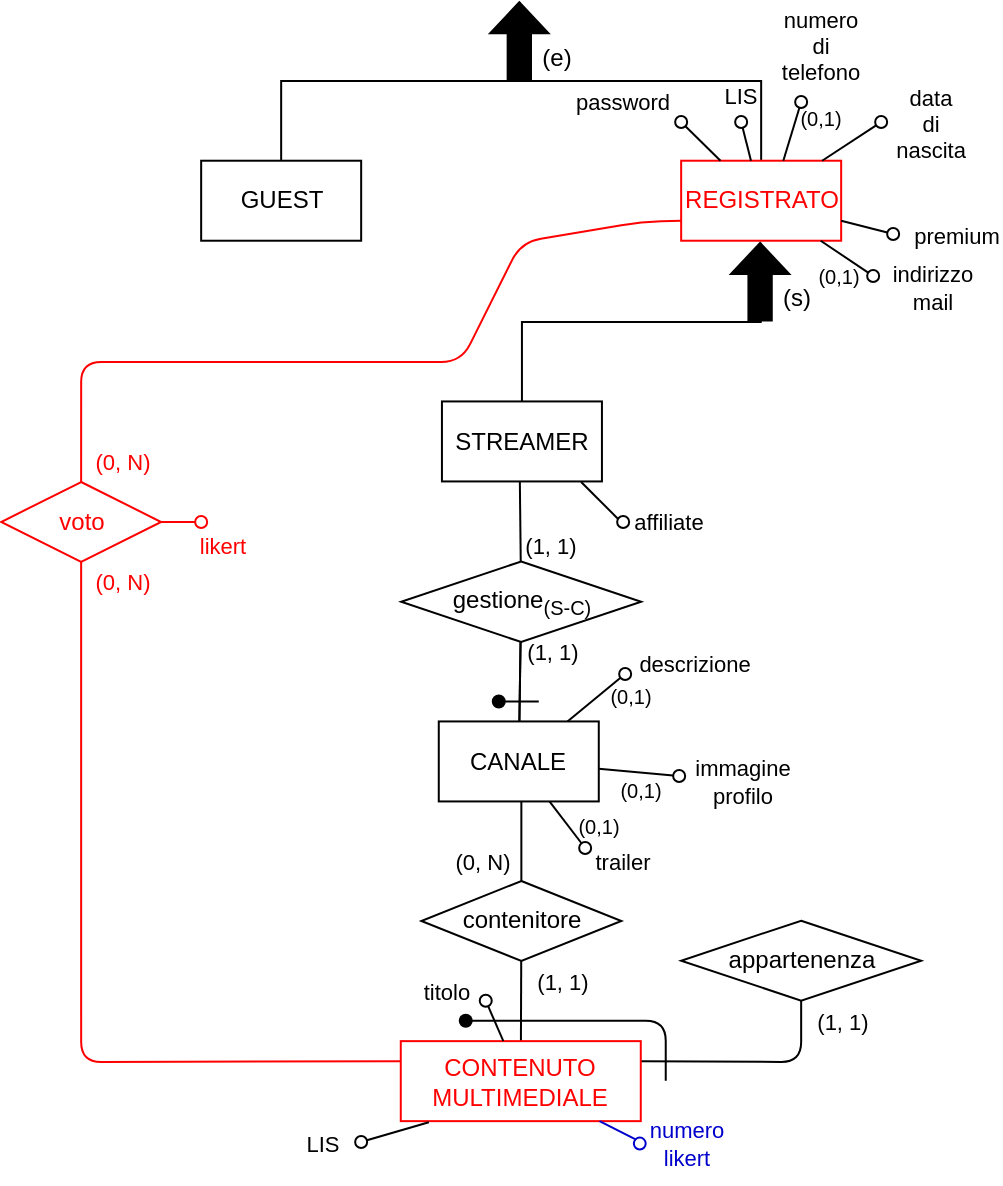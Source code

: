 <mxfile scale="1" border="10">
    <diagram id="-rriOPSDnHkLpZKLwRpb" name="Page-1">
        <mxGraphModel dx="3340" dy="2746" grid="1" gridSize="10" guides="1" tooltips="1" connect="1" arrows="1" fold="1" page="1" pageScale="1" pageWidth="850" pageHeight="1100" background="#FFFFFF" math="0" shadow="0">
            <root>
                <mxCell id="0"/>
                <mxCell id="1" parent="0"/>
                <mxCell id="415" style="edgeStyle=elbowEdgeStyle;html=1;exitX=0.5;exitY=1;exitDx=0;exitDy=0;entryX=0.5;entryY=0;entryDx=0;entryDy=0;endArrow=none;endFill=0;elbow=vertical;rounded=0;jumpStyle=arc;" parent="1" target="418" edge="1">
                    <mxGeometry relative="1" as="geometry">
                        <mxPoint x="-2068.03" y="-2170" as="sourcePoint"/>
                        <mxPoint x="-2128.01" y="-2051.64" as="targetPoint"/>
                    </mxGeometry>
                </mxCell>
                <mxCell id="416" style="edgeStyle=elbowEdgeStyle;elbow=vertical;html=1;exitX=0.5;exitY=1;exitDx=0;exitDy=0;entryX=0.5;entryY=0;entryDx=0;entryDy=0;endArrow=none;endFill=0;rounded=0;jumpStyle=arc;" parent="1" target="422" edge="1">
                    <mxGeometry relative="1" as="geometry">
                        <mxPoint x="-2068.03" y="-2170" as="sourcePoint"/>
                    </mxGeometry>
                </mxCell>
                <mxCell id="418" value="GUEST" style="whiteSpace=wrap;html=1;" parent="1" vertex="1">
                    <mxGeometry x="-2227.42" y="-2090.64" width="80" height="40" as="geometry"/>
                </mxCell>
                <mxCell id="422" value="&lt;font color=&quot;#ff0000&quot;&gt;REGISTRATO&lt;/font&gt;" style="whiteSpace=wrap;html=1;strokeColor=#FF0000;" parent="1" vertex="1">
                    <mxGeometry x="-1987.42" y="-2090.64" width="80" height="40" as="geometry"/>
                </mxCell>
                <mxCell id="423" value="" style="shape=singleArrow;whiteSpace=wrap;html=1;arrowWidth=0.4;arrowSize=0.4;rotation=-90;fillColor=#000000;" parent="1" vertex="1">
                    <mxGeometry x="-2087.72" y="-2165.08" width="38.76" height="29.17" as="geometry"/>
                </mxCell>
                <mxCell id="424" value="(e)" style="text;html=1;align=center;verticalAlign=middle;resizable=0;points=[];autosize=1;strokeColor=none;fillColor=none;" parent="1" vertex="1">
                    <mxGeometry x="-2070.03" y="-2157" width="40" height="30" as="geometry"/>
                </mxCell>
                <mxCell id="425" value="" style="endArrow=oval;html=1;fillStyle=auto;strokeWidth=1;startSize=6;endSize=6;fillColor=#000000;startArrow=none;startFill=0;endFill=0;" parent="1" source="422" edge="1">
                    <mxGeometry width="50" height="50" relative="1" as="geometry">
                        <mxPoint x="-2026.33" y="-1782.373" as="sourcePoint"/>
                        <mxPoint x="-1987.42" y="-2110" as="targetPoint"/>
                    </mxGeometry>
                </mxCell>
                <mxCell id="426" value="password" style="edgeLabel;html=1;align=center;verticalAlign=middle;resizable=0;points=[];" parent="425" vertex="1" connectable="0">
                    <mxGeometry x="0.479" y="1" relative="1" as="geometry">
                        <mxPoint x="-34" y="-16" as="offset"/>
                    </mxGeometry>
                </mxCell>
                <mxCell id="427" value="" style="endArrow=oval;html=1;fillStyle=auto;strokeWidth=1;startSize=6;endSize=6;fillColor=#000000;startArrow=none;startFill=0;endFill=0;" parent="1" source="422" edge="1">
                    <mxGeometry width="50" height="50" relative="1" as="geometry">
                        <mxPoint x="-2011.33" y="-1789.04" as="sourcePoint"/>
                        <mxPoint x="-1891.42" y="-2033" as="targetPoint"/>
                    </mxGeometry>
                </mxCell>
                <mxCell id="428" value="indirizzo&lt;br&gt;mail" style="edgeLabel;html=1;align=center;verticalAlign=middle;resizable=0;points=[];" parent="427" vertex="1" connectable="0">
                    <mxGeometry x="0.479" y="1" relative="1" as="geometry">
                        <mxPoint x="35" y="11" as="offset"/>
                    </mxGeometry>
                </mxCell>
                <mxCell id="429" value="" style="endArrow=oval;html=1;fillStyle=auto;strokeWidth=1;startSize=6;endSize=6;fillColor=#000000;startArrow=none;startFill=0;endFill=0;" parent="1" edge="1">
                    <mxGeometry width="50" height="50" relative="1" as="geometry">
                        <mxPoint x="-1936.344" y="-2090.64" as="sourcePoint"/>
                        <mxPoint x="-1927.42" y="-2120" as="targetPoint"/>
                    </mxGeometry>
                </mxCell>
                <mxCell id="430" value="numero&lt;br&gt;di&lt;br&gt;telefono" style="edgeLabel;html=1;align=center;verticalAlign=middle;resizable=0;points=[];" parent="429" vertex="1" connectable="0">
                    <mxGeometry x="0.479" y="1" relative="1" as="geometry">
                        <mxPoint x="13" y="-36" as="offset"/>
                    </mxGeometry>
                </mxCell>
                <mxCell id="431" value="" style="endArrow=oval;html=1;fillStyle=auto;strokeWidth=1;startSize=6;endSize=6;fillColor=#000000;startArrow=none;startFill=0;endFill=0;" parent="1" source="422" edge="1">
                    <mxGeometry width="50" height="50" relative="1" as="geometry">
                        <mxPoint x="-1991.33" y="-1769.04" as="sourcePoint"/>
                        <mxPoint x="-1887.42" y="-2110" as="targetPoint"/>
                    </mxGeometry>
                </mxCell>
                <mxCell id="432" value="data&lt;br&gt;di&lt;br&gt;nascita" style="edgeLabel;html=1;align=center;verticalAlign=middle;resizable=0;points=[];" parent="431" vertex="1" connectable="0">
                    <mxGeometry x="0.479" y="1" relative="1" as="geometry">
                        <mxPoint x="32" y="-4" as="offset"/>
                    </mxGeometry>
                </mxCell>
                <mxCell id="433" value="" style="endArrow=oval;html=1;fillStyle=auto;strokeWidth=1;startSize=6;endSize=6;fillColor=#000000;startArrow=none;startFill=0;endFill=0;" parent="1" source="422" edge="1">
                    <mxGeometry width="50" height="50" relative="1" as="geometry">
                        <mxPoint x="-1956.75" y="-2081.22" as="sourcePoint"/>
                        <mxPoint x="-1957.42" y="-2110" as="targetPoint"/>
                    </mxGeometry>
                </mxCell>
                <mxCell id="434" value="LIS" style="edgeLabel;html=1;align=center;verticalAlign=middle;resizable=0;points=[];" parent="433" vertex="1" connectable="0">
                    <mxGeometry x="0.479" y="1" relative="1" as="geometry">
                        <mxPoint x="-1" y="-18" as="offset"/>
                    </mxGeometry>
                </mxCell>
                <mxCell id="435" style="edgeStyle=elbowEdgeStyle;html=1;exitX=0.5;exitY=1;exitDx=0;exitDy=0;entryX=0.5;entryY=0;entryDx=0;entryDy=0;endArrow=none;endFill=0;elbow=vertical;rounded=0;jumpStyle=arc;" parent="1" target="437" edge="1">
                    <mxGeometry relative="1" as="geometry">
                        <mxPoint x="-1947.64" y="-2049.64" as="sourcePoint"/>
                        <mxPoint x="-2007.62" y="-1931.28" as="targetPoint"/>
                    </mxGeometry>
                </mxCell>
                <mxCell id="437" value="STREAMER" style="whiteSpace=wrap;html=1;" parent="1" vertex="1">
                    <mxGeometry x="-2107.03" y="-1970.28" width="80" height="40" as="geometry"/>
                </mxCell>
                <mxCell id="439" value="" style="shape=singleArrow;whiteSpace=wrap;html=1;arrowWidth=0.4;arrowSize=0.4;rotation=-90;fillColor=#000000;" parent="1" vertex="1">
                    <mxGeometry x="-1967.33" y="-2044.72" width="38.76" height="29.17" as="geometry"/>
                </mxCell>
                <mxCell id="440" value="(s)" style="text;html=1;align=center;verticalAlign=middle;resizable=0;points=[];autosize=1;strokeColor=none;fillColor=none;" parent="1" vertex="1">
                    <mxGeometry x="-1949.64" y="-2036.64" width="40" height="30" as="geometry"/>
                </mxCell>
                <mxCell id="441" value="" style="edgeStyle=none;shape=connector;rounded=1;fillStyle=auto;html=1;labelBackgroundColor=default;strokeColor=default;strokeWidth=1;fontFamily=Helvetica;fontSize=11;fontColor=default;endArrow=none;startSize=6;endSize=6;fillColor=#000000;exitX=0.5;exitY=1;exitDx=0;exitDy=0;" parent="1" target="445" edge="1">
                    <mxGeometry relative="1" as="geometry">
                        <mxPoint x="-2068.07" y="-1930.28" as="sourcePoint"/>
                    </mxGeometry>
                </mxCell>
                <mxCell id="442" value="(1, 1)" style="edgeLabel;html=1;align=center;verticalAlign=middle;resizable=0;points=[];fontSize=11;fontFamily=Helvetica;fontColor=default;" parent="441" vertex="1" connectable="0">
                    <mxGeometry x="-0.268" y="1" relative="1" as="geometry">
                        <mxPoint x="14" y="18" as="offset"/>
                    </mxGeometry>
                </mxCell>
                <mxCell id="443" value="" style="edgeStyle=none;shape=connector;rounded=1;fillStyle=auto;html=1;labelBackgroundColor=default;strokeColor=default;strokeWidth=1;fontFamily=Helvetica;fontSize=11;fontColor=default;endArrow=none;startSize=6;endSize=6;fillColor=#000000;" parent="1" source="445" target="448" edge="1">
                    <mxGeometry relative="1" as="geometry"/>
                </mxCell>
                <mxCell id="444" value="(1, 1)" style="edgeLabel;html=1;align=center;verticalAlign=middle;resizable=0;points=[];fontSize=11;fontFamily=Helvetica;fontColor=default;" parent="443" vertex="1" connectable="0">
                    <mxGeometry x="-0.327" y="1" relative="1" as="geometry">
                        <mxPoint x="15" y="-9" as="offset"/>
                    </mxGeometry>
                </mxCell>
                <mxCell id="445" value="&lt;font style=&quot;font-size: 12px;&quot;&gt;gestione&lt;sub style=&quot;&quot;&gt;(S-C)&lt;/sub&gt;&lt;/font&gt;" style="rhombus;whiteSpace=wrap;html=1;" parent="1" vertex="1">
                    <mxGeometry x="-2127.42" y="-1890.28" width="120" height="40.28" as="geometry"/>
                </mxCell>
                <mxCell id="446" value="" style="edgeStyle=none;jumpStyle=arc;html=1;endArrow=none;endFill=0;" parent="1" source="448" target="445" edge="1">
                    <mxGeometry relative="1" as="geometry"/>
                </mxCell>
                <mxCell id="448" value="CANALE" style="rounded=0;whiteSpace=wrap;html=1;" parent="1" vertex="1">
                    <mxGeometry x="-2108.61" y="-1810.28" width="80" height="40" as="geometry"/>
                </mxCell>
                <mxCell id="449" value="" style="endArrow=oval;html=1;fillStyle=auto;strokeWidth=1;startSize=6;endSize=6;fillColor=#000000;startArrow=none;startFill=0;endFill=1;" parent="1" edge="1">
                    <mxGeometry width="50" height="50" relative="1" as="geometry">
                        <mxPoint x="-2058.61" y="-1820.28" as="sourcePoint"/>
                        <mxPoint x="-2078.61" y="-1820.28" as="targetPoint"/>
                    </mxGeometry>
                </mxCell>
                <mxCell id="450" value="" style="endArrow=oval;html=1;fillStyle=auto;strokeWidth=1;startSize=6;endSize=6;fillColor=#000000;startArrow=none;startFill=0;endFill=0;" parent="1" source="448" edge="1">
                    <mxGeometry width="50" height="50" relative="1" as="geometry">
                        <mxPoint x="-2018.61" y="-1800.28" as="sourcePoint"/>
                        <mxPoint x="-2035.42" y="-1747" as="targetPoint"/>
                    </mxGeometry>
                </mxCell>
                <mxCell id="451" value="trailer" style="edgeLabel;html=1;align=center;verticalAlign=middle;resizable=0;points=[];" parent="450" vertex="1" connectable="0">
                    <mxGeometry x="0.479" y="1" relative="1" as="geometry">
                        <mxPoint x="22" y="14" as="offset"/>
                    </mxGeometry>
                </mxCell>
                <mxCell id="452" value="" style="endArrow=oval;html=1;fillStyle=auto;strokeWidth=1;startSize=6;endSize=6;fillColor=#000000;startArrow=none;startFill=0;endFill=0;" parent="1" source="448" edge="1">
                    <mxGeometry width="50" height="50" relative="1" as="geometry">
                        <mxPoint x="-1779.744" y="-1610" as="sourcePoint"/>
                        <mxPoint x="-2015.42" y="-1834" as="targetPoint"/>
                    </mxGeometry>
                </mxCell>
                <mxCell id="453" value="descrizione" style="edgeLabel;html=1;align=center;verticalAlign=middle;resizable=0;points=[];" parent="452" vertex="1" connectable="0">
                    <mxGeometry x="0.479" y="1" relative="1" as="geometry">
                        <mxPoint x="42" y="-11" as="offset"/>
                    </mxGeometry>
                </mxCell>
                <mxCell id="461" value="" style="endArrow=oval;html=1;fillStyle=auto;strokeWidth=1;startSize=6;endSize=6;fillColor=#000000;startArrow=none;startFill=0;endFill=0;exitX=1;exitY=0.75;exitDx=0;exitDy=0;" parent="1" source="422" edge="1">
                    <mxGeometry width="50" height="50" relative="1" as="geometry">
                        <mxPoint x="-1917.735" y="-2040.64" as="sourcePoint"/>
                        <mxPoint x="-1881.42" y="-2054" as="targetPoint"/>
                    </mxGeometry>
                </mxCell>
                <mxCell id="462" value="premium" style="edgeLabel;html=1;align=center;verticalAlign=middle;resizable=0;points=[];" parent="461" vertex="1" connectable="0">
                    <mxGeometry x="0.479" y="1" relative="1" as="geometry">
                        <mxPoint x="38" y="3" as="offset"/>
                    </mxGeometry>
                </mxCell>
                <mxCell id="467" value="" style="edgeStyle=none;shape=connector;rounded=1;fillStyle=auto;html=1;labelBackgroundColor=default;strokeColor=default;strokeWidth=1;fontFamily=Helvetica;fontSize=11;fontColor=default;endArrow=none;startSize=6;endSize=6;fillColor=#000000;entryX=0.5;entryY=0;entryDx=0;entryDy=0;exitX=0.5;exitY=1;exitDx=0;exitDy=0;" parent="1" target="470" edge="1">
                    <mxGeometry relative="1" as="geometry">
                        <mxPoint x="-2067.32" y="-1770.28" as="sourcePoint"/>
                        <mxPoint x="-2065.97" y="-1710.28" as="targetPoint"/>
                    </mxGeometry>
                </mxCell>
                <mxCell id="468" value="(0, N)" style="edgeLabel;html=1;align=center;verticalAlign=middle;resizable=0;points=[];fontSize=11;fontFamily=Helvetica;fontColor=default;" parent="467" vertex="1" connectable="0">
                    <mxGeometry x="-0.303" relative="1" as="geometry">
                        <mxPoint x="-20" y="16" as="offset"/>
                    </mxGeometry>
                </mxCell>
                <mxCell id="469" value="(1, 1)" style="edgeStyle=none;html=1;endArrow=none;endFill=0;" parent="1" source="470" target="486" edge="1">
                    <mxGeometry x="-0.478" y="20" relative="1" as="geometry">
                        <mxPoint as="offset"/>
                    </mxGeometry>
                </mxCell>
                <mxCell id="470" value="contenitore" style="rhombus;whiteSpace=wrap;html=1;" parent="1" vertex="1">
                    <mxGeometry x="-2117.32" y="-1730.52" width="100" height="40" as="geometry"/>
                </mxCell>
                <mxCell id="482" value="" style="endArrow=oval;html=1;fillStyle=auto;strokeWidth=1;startSize=6;endSize=6;fillColor=#000000;startArrow=none;startFill=0;endFill=0;" parent="1" source="448" edge="1">
                    <mxGeometry width="50" height="50" relative="1" as="geometry">
                        <mxPoint x="-1757.965" y="-1650" as="sourcePoint"/>
                        <mxPoint x="-1988.42" y="-1783" as="targetPoint"/>
                    </mxGeometry>
                </mxCell>
                <mxCell id="483" value="immagine&lt;br&gt;profilo" style="edgeLabel;html=1;align=center;verticalAlign=middle;resizable=0;points=[];" parent="482" vertex="1" connectable="0">
                    <mxGeometry x="0.479" y="1" relative="1" as="geometry">
                        <mxPoint x="41" y="5" as="offset"/>
                    </mxGeometry>
                </mxCell>
                <mxCell id="484" style="edgeStyle=none;html=1;exitX=1;exitY=0.25;exitDx=0;exitDy=0;endArrow=none;endFill=0;" parent="1" source="486" target="495" edge="1">
                    <mxGeometry relative="1" as="geometry">
                        <mxPoint x="-1927.42" y="-1670" as="targetPoint"/>
                        <Array as="points">
                            <mxPoint x="-1927.42" y="-1640"/>
                        </Array>
                    </mxGeometry>
                </mxCell>
                <mxCell id="486" value="&lt;font color=&quot;#ff0000&quot;&gt;CONTENUTO&lt;br&gt;MULTIMEDIALE&lt;/font&gt;" style="rounded=0;whiteSpace=wrap;html=1;strokeColor=#FF0000;" parent="1" vertex="1">
                    <mxGeometry x="-2127.61" y="-1650.43" width="120" height="40" as="geometry"/>
                </mxCell>
                <mxCell id="487" value="" style="endArrow=oval;html=1;fillStyle=auto;strokeWidth=1;startSize=6;endSize=6;fillColor=#000000;startArrow=none;startFill=0;endFill=0;" parent="1" source="486" edge="1">
                    <mxGeometry width="50" height="50" relative="1" as="geometry">
                        <mxPoint x="-2041.07" y="-1673.993" as="sourcePoint"/>
                        <mxPoint x="-2085.13" y="-1670.65" as="targetPoint"/>
                    </mxGeometry>
                </mxCell>
                <mxCell id="488" value="titolo" style="edgeLabel;html=1;align=center;verticalAlign=middle;resizable=0;points=[];" parent="487" vertex="1" connectable="0">
                    <mxGeometry x="0.479" y="1" relative="1" as="geometry">
                        <mxPoint x="-21" y="-10" as="offset"/>
                    </mxGeometry>
                </mxCell>
                <mxCell id="489" value="" style="endArrow=oval;html=1;fillStyle=auto;strokeWidth=1;startSize=6;endSize=6;fillColor=#000000;startArrow=none;startFill=0;endFill=0;exitX=0.117;exitY=1.013;exitDx=0;exitDy=0;exitPerimeter=0;" parent="1" source="486" edge="1">
                    <mxGeometry width="50" height="50" relative="1" as="geometry">
                        <mxPoint x="-2109.902" y="-1579.43" as="sourcePoint"/>
                        <mxPoint x="-2147.42" y="-1600" as="targetPoint"/>
                    </mxGeometry>
                </mxCell>
                <mxCell id="490" value="LIS" style="edgeLabel;html=1;align=center;verticalAlign=middle;resizable=0;points=[];" parent="489" vertex="1" connectable="0">
                    <mxGeometry x="0.479" y="1" relative="1" as="geometry">
                        <mxPoint x="-29" y="2" as="offset"/>
                    </mxGeometry>
                </mxCell>
                <mxCell id="491" value="" style="endArrow=oval;html=1;fillStyle=auto;strokeWidth=1;startSize=6;endSize=6;fillColor=#000000;startArrow=none;startFill=0;endFill=1;" parent="1" edge="1">
                    <mxGeometry width="50" height="50" relative="1" as="geometry">
                        <mxPoint x="-1995.13" y="-1630.65" as="sourcePoint"/>
                        <mxPoint x="-2095.13" y="-1660.65" as="targetPoint"/>
                        <Array as="points">
                            <mxPoint x="-1995.13" y="-1660.65"/>
                        </Array>
                    </mxGeometry>
                </mxCell>
                <mxCell id="494" value="(1, 1)" style="edgeLabel;html=1;align=center;verticalAlign=middle;resizable=0;points=[];" parent="1" vertex="1" connectable="0">
                    <mxGeometry x="-1907.166" y="-1660.241" as="geometry"/>
                </mxCell>
                <mxCell id="495" value="appartenenza" style="rhombus;whiteSpace=wrap;html=1;" parent="1" vertex="1">
                    <mxGeometry x="-1987.42" y="-1710.66" width="120" height="40" as="geometry"/>
                </mxCell>
                <mxCell id="538" style="edgeStyle=none;html=1;exitX=0.5;exitY=0;exitDx=0;exitDy=0;entryX=0;entryY=0.75;entryDx=0;entryDy=0;endArrow=none;endFill=0;jumpStyle=arc;strokeColor=#FF0000;" parent="1" source="542" target="422" edge="1">
                    <mxGeometry relative="1" as="geometry">
                        <Array as="points">
                            <mxPoint x="-2287.42" y="-1950"/>
                            <mxPoint x="-2287.42" y="-1990"/>
                            <mxPoint x="-2097.42" y="-1990"/>
                            <mxPoint x="-2067.42" y="-2050"/>
                            <mxPoint x="-2007.42" y="-2060"/>
                        </Array>
                    </mxGeometry>
                </mxCell>
                <mxCell id="539" value="&lt;font color=&quot;#ff0000&quot;&gt;(0, N)&lt;/font&gt;" style="edgeLabel;html=1;align=center;verticalAlign=middle;resizable=0;points=[];strokeColor=#FF0000;" parent="538" vertex="1" connectable="0">
                    <mxGeometry x="-0.839" y="-2" relative="1" as="geometry">
                        <mxPoint x="18" y="22" as="offset"/>
                    </mxGeometry>
                </mxCell>
                <mxCell id="540" style="edgeStyle=none;jumpStyle=arc;html=1;exitX=0.5;exitY=1;exitDx=0;exitDy=0;entryX=0;entryY=0.25;entryDx=0;entryDy=0;endArrow=none;endFill=0;strokeColor=#FF0000;" parent="1" source="542" target="486" edge="1">
                    <mxGeometry relative="1" as="geometry">
                        <Array as="points">
                            <mxPoint x="-2287.42" y="-1640"/>
                        </Array>
                    </mxGeometry>
                </mxCell>
                <mxCell id="541" value="&lt;font color=&quot;#ff0000&quot;&gt;(0, N)&lt;/font&gt;" style="edgeLabel;html=1;align=center;verticalAlign=middle;resizable=0;points=[];strokeColor=#FF0000;" parent="540" vertex="1" connectable="0">
                    <mxGeometry x="-0.9" relative="1" as="geometry">
                        <mxPoint x="20" y="-11" as="offset"/>
                    </mxGeometry>
                </mxCell>
                <mxCell id="542" value="&lt;font color=&quot;#ff0000&quot;&gt;voto&lt;/font&gt;" style="rhombus;whiteSpace=wrap;html=1;strokeColor=#FF0000;" parent="1" vertex="1">
                    <mxGeometry x="-2327.43" y="-1930" width="80" height="40" as="geometry"/>
                </mxCell>
                <mxCell id="543" value="" style="endArrow=oval;html=1;fillStyle=auto;strokeWidth=1;startSize=6;endSize=6;fillColor=#000000;startArrow=none;startFill=0;endFill=0;strokeColor=#FF0000;" parent="1" source="542" edge="1">
                    <mxGeometry width="50" height="50" relative="1" as="geometry">
                        <mxPoint x="-2157.43" y="-1701.837" as="sourcePoint"/>
                        <mxPoint x="-2227.42" y="-1910" as="targetPoint"/>
                    </mxGeometry>
                </mxCell>
                <mxCell id="544" value="&lt;font color=&quot;#ff0000&quot;&gt;likert&lt;/font&gt;" style="edgeLabel;html=1;align=center;verticalAlign=middle;resizable=0;points=[];strokeColor=#FF0000;" parent="543" vertex="1" connectable="0">
                    <mxGeometry x="0.479" y="1" relative="1" as="geometry">
                        <mxPoint x="15" y="13" as="offset"/>
                    </mxGeometry>
                </mxCell>
                <mxCell id="546" value="&lt;font style=&quot;font-size: 10px;&quot;&gt;(0,1)&lt;/font&gt;" style="text;html=1;align=center;verticalAlign=middle;resizable=0;points=[];autosize=1;strokeColor=none;fillColor=none;" parent="1" vertex="1">
                    <mxGeometry x="-1938.42" y="-2127" width="40" height="30" as="geometry"/>
                </mxCell>
                <mxCell id="547" value="(0,1)" style="text;html=1;align=center;verticalAlign=middle;resizable=0;points=[];autosize=1;strokeColor=none;fillColor=none;fontSize=10;" parent="1" vertex="1">
                    <mxGeometry x="-1928.57" y="-2044.72" width="39" height="24" as="geometry"/>
                </mxCell>
                <mxCell id="548" value="&lt;font style=&quot;font-size: 10px;&quot;&gt;(0,1)&lt;/font&gt;" style="text;html=1;align=center;verticalAlign=middle;resizable=0;points=[];autosize=1;strokeColor=none;fillColor=none;fontSize=11;" parent="1" vertex="1">
                    <mxGeometry x="-2032.42" y="-1835.19" width="39" height="25" as="geometry"/>
                </mxCell>
                <mxCell id="549" value="&lt;font style=&quot;font-size: 10px;&quot;&gt;(0,1)&lt;/font&gt;" style="text;html=1;align=center;verticalAlign=middle;resizable=0;points=[];autosize=1;strokeColor=none;fillColor=none;fontSize=11;" parent="1" vertex="1">
                    <mxGeometry x="-2027.61" y="-1789" width="39" height="25" as="geometry"/>
                </mxCell>
                <mxCell id="550" value="(0,1)" style="text;html=1;align=center;verticalAlign=middle;resizable=0;points=[];autosize=1;strokeColor=none;fillColor=none;fontSize=10;" parent="1" vertex="1">
                    <mxGeometry x="-2048.96" y="-1770.28" width="39" height="24" as="geometry"/>
                </mxCell>
                <mxCell id="554" value="" style="endArrow=none;html=1;fontSize=11;exitX=0.193;exitY=1.011;exitDx=0;exitDy=0;exitPerimeter=0;entryX=0;entryY=0;entryDx=0;entryDy=0;strokeColor=#0000CC;" parent="1" target="555" edge="1">
                    <mxGeometry width="50" height="50" relative="1" as="geometry">
                        <mxPoint x="-2028.23" y="-1610.43" as="sourcePoint"/>
                        <mxPoint x="-2011.42" y="-1602" as="targetPoint"/>
                    </mxGeometry>
                </mxCell>
                <mxCell id="555" value="" style="ellipse;whiteSpace=wrap;html=1;aspect=fixed;fontSize=11;strokeColor=#0000CC;" parent="1" vertex="1">
                    <mxGeometry x="-2011.07" y="-1602.2" width="5.92" height="5.92" as="geometry"/>
                </mxCell>
                <mxCell id="556" value="&lt;font color=&quot;#0000cc&quot;&gt;numero &lt;br&gt;likert&lt;/font&gt;" style="text;html=1;align=center;verticalAlign=middle;resizable=0;points=[];autosize=1;strokeColor=none;fillColor=none;fontSize=11;" parent="1" vertex="1">
                    <mxGeometry x="-2015.42" y="-1619.24" width="60" height="40" as="geometry"/>
                </mxCell>
                <mxCell id="557" value="" style="endArrow=none;html=1;" parent="1" edge="1">
                    <mxGeometry width="50" height="50" relative="1" as="geometry">
                        <mxPoint x="-2017.42" y="-1910" as="sourcePoint"/>
                        <mxPoint x="-2037.42" y="-1930" as="targetPoint"/>
                    </mxGeometry>
                </mxCell>
                <mxCell id="558" value="" style="ellipse;whiteSpace=wrap;html=1;aspect=fixed;" parent="1" vertex="1">
                    <mxGeometry x="-2019.42" y="-1913" width="6" height="6" as="geometry"/>
                </mxCell>
                <mxCell id="559" value="&lt;font style=&quot;font-size: 11px;&quot;&gt;affiliate&lt;/font&gt;" style="text;html=1;align=center;verticalAlign=middle;resizable=0;points=[];autosize=1;strokeColor=none;fillColor=none;" parent="1" vertex="1">
                    <mxGeometry x="-2020.33" y="-1923" width="53" height="26" as="geometry"/>
                </mxCell>
            </root>
        </mxGraphModel>
    </diagram>
</mxfile>